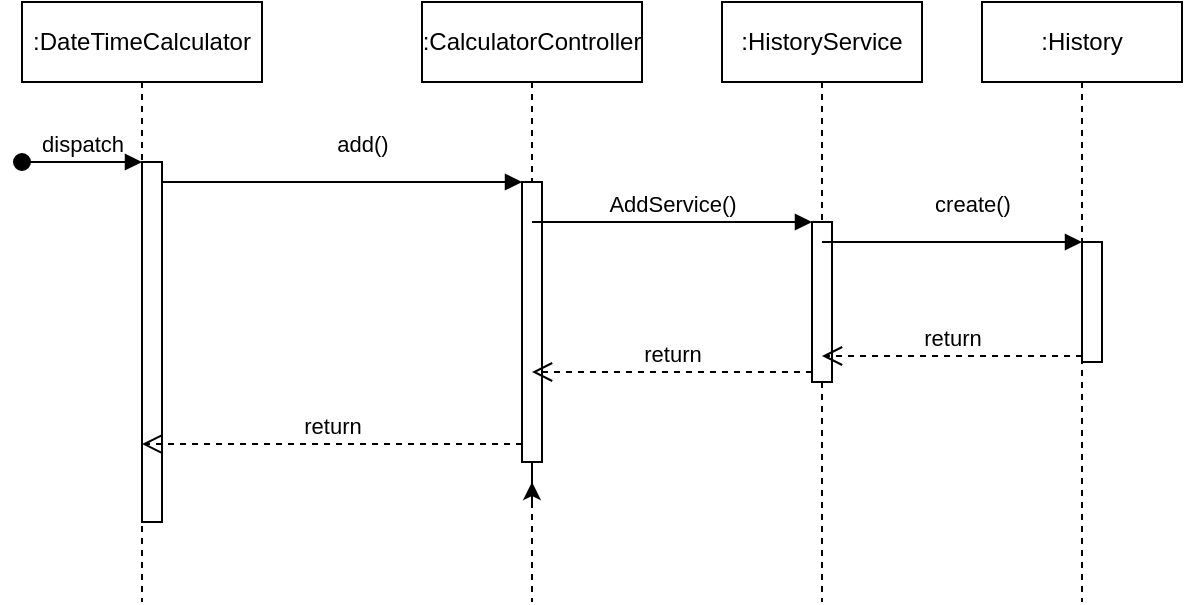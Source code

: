 <mxfile version="13.6.10" type="device"><diagram id="byvrvPN1Fz7n_81eAZHq" name="Page-1"><mxGraphModel dx="868" dy="450" grid="1" gridSize="10" guides="1" tooltips="1" connect="1" arrows="1" fold="1" page="1" pageScale="1" pageWidth="850" pageHeight="1100" math="0" shadow="0"><root><mxCell id="0"/><mxCell id="1" parent="0"/><mxCell id="Pzb9gerPPAQk2BMHlAfO-1" value=":DateTimeCalculator" style="shape=umlLifeline;perimeter=lifelinePerimeter;whiteSpace=wrap;html=1;container=1;collapsible=0;recursiveResize=0;outlineConnect=0;" vertex="1" parent="1"><mxGeometry x="100" y="30" width="120" height="300" as="geometry"/></mxCell><mxCell id="Pzb9gerPPAQk2BMHlAfO-5" value="" style="html=1;points=[];perimeter=orthogonalPerimeter;" vertex="1" parent="Pzb9gerPPAQk2BMHlAfO-1"><mxGeometry x="60" y="80" width="10" height="180" as="geometry"/></mxCell><mxCell id="Pzb9gerPPAQk2BMHlAfO-6" value="dispatch" style="html=1;verticalAlign=bottom;startArrow=oval;endArrow=block;startSize=8;" edge="1" target="Pzb9gerPPAQk2BMHlAfO-5" parent="Pzb9gerPPAQk2BMHlAfO-1"><mxGeometry relative="1" as="geometry"><mxPoint y="80" as="sourcePoint"/></mxGeometry></mxCell><mxCell id="Pzb9gerPPAQk2BMHlAfO-2" value=":CalculatorController" style="shape=umlLifeline;perimeter=lifelinePerimeter;whiteSpace=wrap;html=1;container=1;collapsible=0;recursiveResize=0;outlineConnect=0;" vertex="1" parent="1"><mxGeometry x="300" y="30" width="110" height="300" as="geometry"/></mxCell><mxCell id="Pzb9gerPPAQk2BMHlAfO-11" value="" style="edgeStyle=orthogonalEdgeStyle;rounded=0;orthogonalLoop=1;jettySize=auto;html=1;" edge="1" parent="Pzb9gerPPAQk2BMHlAfO-2" source="Pzb9gerPPAQk2BMHlAfO-7"><mxGeometry relative="1" as="geometry"><mxPoint x="55" y="240" as="targetPoint"/></mxGeometry></mxCell><mxCell id="Pzb9gerPPAQk2BMHlAfO-7" value="" style="html=1;points=[];perimeter=orthogonalPerimeter;" vertex="1" parent="Pzb9gerPPAQk2BMHlAfO-2"><mxGeometry x="50" y="90" width="10" height="140" as="geometry"/></mxCell><mxCell id="Pzb9gerPPAQk2BMHlAfO-3" value=":HistoryService" style="shape=umlLifeline;perimeter=lifelinePerimeter;whiteSpace=wrap;html=1;container=1;collapsible=0;recursiveResize=0;outlineConnect=0;" vertex="1" parent="1"><mxGeometry x="450" y="30" width="100" height="300" as="geometry"/></mxCell><mxCell id="Pzb9gerPPAQk2BMHlAfO-12" value="" style="html=1;points=[];perimeter=orthogonalPerimeter;" vertex="1" parent="Pzb9gerPPAQk2BMHlAfO-3"><mxGeometry x="45" y="110" width="10" height="80" as="geometry"/></mxCell><mxCell id="Pzb9gerPPAQk2BMHlAfO-14" value="return" style="html=1;verticalAlign=bottom;endArrow=open;dashed=1;endSize=8;exitX=0;exitY=0.95;" edge="1" parent="Pzb9gerPPAQk2BMHlAfO-3" target="Pzb9gerPPAQk2BMHlAfO-2"><mxGeometry relative="1" as="geometry"><mxPoint x="-25" y="185" as="targetPoint"/><mxPoint x="45" y="185" as="sourcePoint"/></mxGeometry></mxCell><mxCell id="Pzb9gerPPAQk2BMHlAfO-4" value=":History" style="shape=umlLifeline;perimeter=lifelinePerimeter;whiteSpace=wrap;html=1;container=1;collapsible=0;recursiveResize=0;outlineConnect=0;" vertex="1" parent="1"><mxGeometry x="580" y="30" width="100" height="300" as="geometry"/></mxCell><mxCell id="Pzb9gerPPAQk2BMHlAfO-15" value="" style="html=1;points=[];perimeter=orthogonalPerimeter;" vertex="1" parent="Pzb9gerPPAQk2BMHlAfO-4"><mxGeometry x="50" y="120" width="10" height="60" as="geometry"/></mxCell><mxCell id="Pzb9gerPPAQk2BMHlAfO-8" value="add()" style="html=1;verticalAlign=bottom;endArrow=block;entryX=0;entryY=0;" edge="1" target="Pzb9gerPPAQk2BMHlAfO-7" parent="1" source="Pzb9gerPPAQk2BMHlAfO-5"><mxGeometry x="0.111" y="10" relative="1" as="geometry"><mxPoint x="230" y="130" as="sourcePoint"/><mxPoint as="offset"/></mxGeometry></mxCell><mxCell id="Pzb9gerPPAQk2BMHlAfO-13" value="AddService()" style="html=1;verticalAlign=bottom;endArrow=block;entryX=0;entryY=0;" edge="1" target="Pzb9gerPPAQk2BMHlAfO-12" parent="1" source="Pzb9gerPPAQk2BMHlAfO-2"><mxGeometry relative="1" as="geometry"><mxPoint x="425" y="140" as="sourcePoint"/></mxGeometry></mxCell><mxCell id="Pzb9gerPPAQk2BMHlAfO-16" value="create()" style="html=1;verticalAlign=bottom;endArrow=block;entryX=0;entryY=0;" edge="1" target="Pzb9gerPPAQk2BMHlAfO-15" parent="1" source="Pzb9gerPPAQk2BMHlAfO-3"><mxGeometry x="0.143" y="10" relative="1" as="geometry"><mxPoint x="560" y="150" as="sourcePoint"/><mxPoint as="offset"/></mxGeometry></mxCell><mxCell id="Pzb9gerPPAQk2BMHlAfO-17" value="return" style="html=1;verticalAlign=bottom;endArrow=open;dashed=1;endSize=8;exitX=0;exitY=0.95;" edge="1" source="Pzb9gerPPAQk2BMHlAfO-15" parent="1" target="Pzb9gerPPAQk2BMHlAfO-3"><mxGeometry relative="1" as="geometry"><mxPoint x="560" y="200" as="targetPoint"/></mxGeometry></mxCell><mxCell id="Pzb9gerPPAQk2BMHlAfO-9" value="return" style="html=1;verticalAlign=bottom;endArrow=open;dashed=1;endSize=8;exitX=0;exitY=0.936;exitDx=0;exitDy=0;exitPerimeter=0;" edge="1" source="Pzb9gerPPAQk2BMHlAfO-7" parent="1" target="Pzb9gerPPAQk2BMHlAfO-1"><mxGeometry relative="1" as="geometry"><mxPoint x="280" y="186" as="targetPoint"/></mxGeometry></mxCell></root></mxGraphModel></diagram></mxfile>